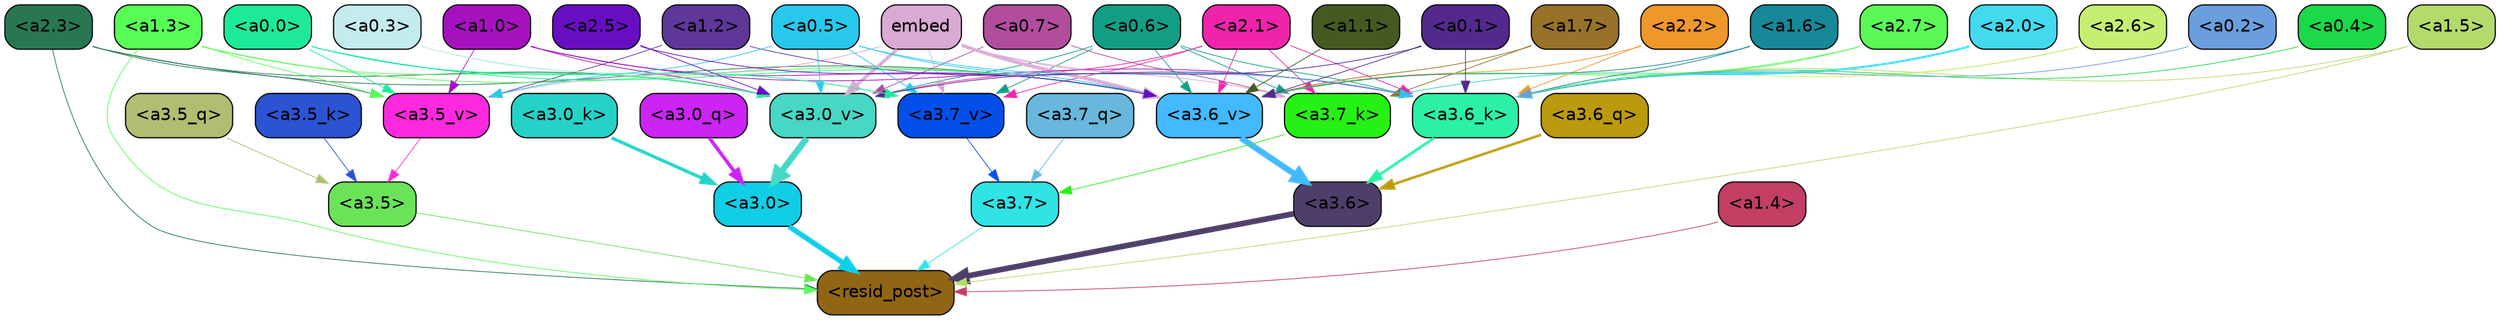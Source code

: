strict digraph "" {
	graph [bgcolor=transparent,
		layout=dot,
		overlap=false,
		splines=true
	];
	"<a3.7>"	[color=black,
		fillcolor="#30e4e6",
		fontname=Helvetica,
		shape=box,
		style="filled, rounded"];
	"<resid_post>"	[color=black,
		fillcolor="#906614",
		fontname=Helvetica,
		shape=box,
		style="filled, rounded"];
	"<a3.7>" -> "<resid_post>"	[color="#30e4e6",
		penwidth=0.6239100098609924];
	"<a3.6>"	[color=black,
		fillcolor="#4d3f69",
		fontname=Helvetica,
		shape=box,
		style="filled, rounded"];
	"<a3.6>" -> "<resid_post>"	[color="#4d3f69",
		penwidth=4.569062113761902];
	"<a3.5>"	[color=black,
		fillcolor="#6be358",
		fontname=Helvetica,
		shape=box,
		style="filled, rounded"];
	"<a3.5>" -> "<resid_post>"	[color="#6be358",
		penwidth=0.6];
	"<a3.0>"	[color=black,
		fillcolor="#10cee6",
		fontname=Helvetica,
		shape=box,
		style="filled, rounded"];
	"<a3.0>" -> "<resid_post>"	[color="#10cee6",
		penwidth=4.283544182777405];
	"<a2.3>"	[color=black,
		fillcolor="#287752",
		fontname=Helvetica,
		shape=box,
		style="filled, rounded"];
	"<a2.3>" -> "<resid_post>"	[color="#287752",
		penwidth=0.6];
	"<a3.6_v>"	[color=black,
		fillcolor="#43b9ff",
		fontname=Helvetica,
		shape=box,
		style="filled, rounded"];
	"<a2.3>" -> "<a3.6_v>"	[color="#287752",
		penwidth=0.6];
	"<a3.5_v>"	[color=black,
		fillcolor="#fe29de",
		fontname=Helvetica,
		shape=box,
		style="filled, rounded"];
	"<a2.3>" -> "<a3.5_v>"	[color="#287752",
		penwidth=0.6];
	"<a3.0_v>"	[color=black,
		fillcolor="#46d7c5",
		fontname=Helvetica,
		shape=box,
		style="filled, rounded"];
	"<a2.3>" -> "<a3.0_v>"	[color="#287752",
		penwidth=0.6];
	"<a1.5>"	[color=black,
		fillcolor="#b3db6b",
		fontname=Helvetica,
		shape=box,
		style="filled, rounded"];
	"<a1.5>" -> "<resid_post>"	[color="#b3db6b",
		penwidth=0.6];
	"<a3.6_k>"	[color=black,
		fillcolor="#2bf0a6",
		fontname=Helvetica,
		shape=box,
		style="filled, rounded"];
	"<a1.5>" -> "<a3.6_k>"	[color="#b3db6b",
		penwidth=0.6];
	"<a1.4>"	[color=black,
		fillcolor="#c33f64",
		fontname=Helvetica,
		shape=box,
		style="filled, rounded"];
	"<a1.4>" -> "<resid_post>"	[color="#c33f64",
		penwidth=0.6];
	"<a1.3>"	[color=black,
		fillcolor="#58fd56",
		fontname=Helvetica,
		shape=box,
		style="filled, rounded"];
	"<a1.3>" -> "<resid_post>"	[color="#58fd56",
		penwidth=0.6];
	"<a1.3>" -> "<a3.6_v>"	[color="#58fd56",
		penwidth=0.6];
	"<a1.3>" -> "<a3.5_v>"	[color="#58fd56",
		penwidth=0.6];
	"<a1.3>" -> "<a3.0_v>"	[color="#58fd56",
		penwidth=0.6];
	"<a3.7_q>"	[color=black,
		fillcolor="#67b8dc",
		fontname=Helvetica,
		shape=box,
		style="filled, rounded"];
	"<a3.7_q>" -> "<a3.7>"	[color="#67b8dc",
		penwidth=0.6];
	"<a3.6_q>"	[color=black,
		fillcolor="#bb9a0d",
		fontname=Helvetica,
		shape=box,
		style="filled, rounded"];
	"<a3.6_q>" -> "<a3.6>"	[color="#bb9a0d",
		penwidth=2.0344843566417694];
	"<a3.5_q>"	[color=black,
		fillcolor="#b1bd71",
		fontname=Helvetica,
		shape=box,
		style="filled, rounded"];
	"<a3.5_q>" -> "<a3.5>"	[color="#b1bd71",
		penwidth=0.6];
	"<a3.0_q>"	[color=black,
		fillcolor="#cb24f5",
		fontname=Helvetica,
		shape=box,
		style="filled, rounded"];
	"<a3.0_q>" -> "<a3.0>"	[color="#cb24f5",
		penwidth=2.863015294075012];
	"<a3.7_k>"	[color=black,
		fillcolor="#25f114",
		fontname=Helvetica,
		shape=box,
		style="filled, rounded"];
	"<a3.7_k>" -> "<a3.7>"	[color="#25f114",
		penwidth=0.6];
	"<a3.6_k>" -> "<a3.6>"	[color="#2bf0a6",
		penwidth=2.1770318150520325];
	"<a3.5_k>"	[color=black,
		fillcolor="#2b53d3",
		fontname=Helvetica,
		shape=box,
		style="filled, rounded"];
	"<a3.5_k>" -> "<a3.5>"	[color="#2b53d3",
		penwidth=0.6];
	"<a3.0_k>"	[color=black,
		fillcolor="#24d2c8",
		fontname=Helvetica,
		shape=box,
		style="filled, rounded"];
	"<a3.0_k>" -> "<a3.0>"	[color="#24d2c8",
		penwidth=2.6323853135108948];
	"<a3.7_v>"	[color=black,
		fillcolor="#034fea",
		fontname=Helvetica,
		shape=box,
		style="filled, rounded"];
	"<a3.7_v>" -> "<a3.7>"	[color="#034fea",
		penwidth=0.6];
	"<a3.6_v>" -> "<a3.6>"	[color="#43b9ff",
		penwidth=4.972373723983765];
	"<a3.5_v>" -> "<a3.5>"	[color="#fe29de",
		penwidth=0.6];
	"<a3.0_v>" -> "<a3.0>"	[color="#46d7c5",
		penwidth=5.1638524532318115];
	"<a2.6>"	[color=black,
		fillcolor="#c6ef71",
		fontname=Helvetica,
		shape=box,
		style="filled, rounded"];
	"<a2.6>" -> "<a3.7_k>"	[color="#c6ef71",
		penwidth=0.6];
	"<a2.6>" -> "<a3.6_k>"	[color="#c6ef71",
		penwidth=0.6];
	"<a2.1>"	[color=black,
		fillcolor="#f023ab",
		fontname=Helvetica,
		shape=box,
		style="filled, rounded"];
	"<a2.1>" -> "<a3.7_k>"	[color="#f023ab",
		penwidth=0.6];
	"<a2.1>" -> "<a3.6_k>"	[color="#f023ab",
		penwidth=0.6];
	"<a2.1>" -> "<a3.7_v>"	[color="#f023ab",
		penwidth=0.6];
	"<a2.1>" -> "<a3.6_v>"	[color="#f023ab",
		penwidth=0.6];
	"<a2.1>" -> "<a3.0_v>"	[color="#f023ab",
		penwidth=0.6];
	"<a2.0>"	[color=black,
		fillcolor="#41daef",
		fontname=Helvetica,
		shape=box,
		style="filled, rounded"];
	"<a2.0>" -> "<a3.7_k>"	[color="#41daef",
		penwidth=0.6];
	"<a2.0>" -> "<a3.6_k>"	[color="#41daef",
		penwidth=1.7047871947288513];
	"<a1.7>"	[color=black,
		fillcolor="#977228",
		fontname=Helvetica,
		shape=box,
		style="filled, rounded"];
	"<a1.7>" -> "<a3.7_k>"	[color="#977228",
		penwidth=0.6];
	"<a1.7>" -> "<a3.6_v>"	[color="#977228",
		penwidth=0.6];
	"<a0.7>"	[color=black,
		fillcolor="#b24d9e",
		fontname=Helvetica,
		shape=box,
		style="filled, rounded"];
	"<a0.7>" -> "<a3.7_k>"	[color="#b24d9e",
		penwidth=0.6];
	"<a0.7>" -> "<a3.0_v>"	[color="#b24d9e",
		penwidth=0.6];
	"<a0.6>"	[color=black,
		fillcolor="#129e84",
		fontname=Helvetica,
		shape=box,
		style="filled, rounded"];
	"<a0.6>" -> "<a3.7_k>"	[color="#129e84",
		penwidth=0.6];
	"<a0.6>" -> "<a3.6_k>"	[color="#129e84",
		penwidth=0.6];
	"<a0.6>" -> "<a3.7_v>"	[color="#129e84",
		penwidth=0.6];
	"<a0.6>" -> "<a3.6_v>"	[color="#129e84",
		penwidth=0.6];
	"<a0.6>" -> "<a3.0_v>"	[color="#129e84",
		penwidth=0.6];
	embed	[color=black,
		fillcolor="#d9aad3",
		fontname=Helvetica,
		shape=box,
		style="filled, rounded"];
	embed -> "<a3.7_k>"	[color="#d9aad3",
		penwidth=0.6];
	embed -> "<a3.6_k>"	[color="#d9aad3",
		penwidth=0.6];
	embed -> "<a3.7_v>"	[color="#d9aad3",
		penwidth=0.6];
	embed -> "<a3.6_v>"	[color="#d9aad3",
		penwidth=2.7369276881217957];
	embed -> "<a3.5_v>"	[color="#d9aad3",
		penwidth=0.6];
	embed -> "<a3.0_v>"	[color="#d9aad3",
		penwidth=2.5778204202651978];
	"<a2.7>"	[color=black,
		fillcolor="#5bf956",
		fontname=Helvetica,
		shape=box,
		style="filled, rounded"];
	"<a2.7>" -> "<a3.6_k>"	[color="#5bf956",
		penwidth=0.6];
	"<a2.7>" -> "<a3.6_v>"	[color="#5bf956",
		penwidth=0.6];
	"<a2.2>"	[color=black,
		fillcolor="#ee972b",
		fontname=Helvetica,
		shape=box,
		style="filled, rounded"];
	"<a2.2>" -> "<a3.6_k>"	[color="#ee972b",
		penwidth=0.6];
	"<a2.2>" -> "<a3.6_v>"	[color="#ee972b",
		penwidth=0.6];
	"<a1.6>"	[color=black,
		fillcolor="#168897",
		fontname=Helvetica,
		shape=box,
		style="filled, rounded"];
	"<a1.6>" -> "<a3.6_k>"	[color="#168897",
		penwidth=0.6];
	"<a1.6>" -> "<a3.6_v>"	[color="#168897",
		penwidth=0.6];
	"<a1.2>"	[color=black,
		fillcolor="#5e3799",
		fontname=Helvetica,
		shape=box,
		style="filled, rounded"];
	"<a1.2>" -> "<a3.6_k>"	[color="#5e3799",
		penwidth=0.6];
	"<a1.2>" -> "<a3.5_v>"	[color="#5e3799",
		penwidth=0.6];
	"<a1.0>"	[color=black,
		fillcolor="#a611be",
		fontname=Helvetica,
		shape=box,
		style="filled, rounded"];
	"<a1.0>" -> "<a3.6_k>"	[color="#a611be",
		penwidth=0.6];
	"<a1.0>" -> "<a3.6_v>"	[color="#a611be",
		penwidth=0.6];
	"<a1.0>" -> "<a3.5_v>"	[color="#a611be",
		penwidth=0.6];
	"<a1.0>" -> "<a3.0_v>"	[color="#a611be",
		penwidth=0.6];
	"<a0.5>"	[color=black,
		fillcolor="#28c8ed",
		fontname=Helvetica,
		shape=box,
		style="filled, rounded"];
	"<a0.5>" -> "<a3.6_k>"	[color="#28c8ed",
		penwidth=0.6];
	"<a0.5>" -> "<a3.7_v>"	[color="#28c8ed",
		penwidth=0.6];
	"<a0.5>" -> "<a3.6_v>"	[color="#28c8ed",
		penwidth=0.6];
	"<a0.5>" -> "<a3.5_v>"	[color="#28c8ed",
		penwidth=0.6];
	"<a0.5>" -> "<a3.0_v>"	[color="#28c8ed",
		penwidth=0.6];
	"<a0.4>"	[color=black,
		fillcolor="#1bd949",
		fontname=Helvetica,
		shape=box,
		style="filled, rounded"];
	"<a0.4>" -> "<a3.6_k>"	[color="#1bd949",
		penwidth=0.6];
	"<a0.2>"	[color=black,
		fillcolor="#6a9ede",
		fontname=Helvetica,
		shape=box,
		style="filled, rounded"];
	"<a0.2>" -> "<a3.6_k>"	[color="#6a9ede",
		penwidth=0.6];
	"<a0.1>"	[color=black,
		fillcolor="#53298e",
		fontname=Helvetica,
		shape=box,
		style="filled, rounded"];
	"<a0.1>" -> "<a3.6_k>"	[color="#53298e",
		penwidth=0.6];
	"<a0.1>" -> "<a3.6_v>"	[color="#53298e",
		penwidth=0.6];
	"<a0.1>" -> "<a3.0_v>"	[color="#53298e",
		penwidth=0.6];
	"<a0.3>"	[color=black,
		fillcolor="#c3ecee",
		fontname=Helvetica,
		shape=box,
		style="filled, rounded"];
	"<a0.3>" -> "<a3.7_v>"	[color="#c3ecee",
		penwidth=0.6];
	"<a0.3>" -> "<a3.0_v>"	[color="#c3ecee",
		penwidth=0.6];
	"<a0.0>"	[color=black,
		fillcolor="#1dea98",
		fontname=Helvetica,
		shape=box,
		style="filled, rounded"];
	"<a0.0>" -> "<a3.7_v>"	[color="#1dea98",
		penwidth=0.6];
	"<a0.0>" -> "<a3.6_v>"	[color="#1dea98",
		penwidth=0.6];
	"<a0.0>" -> "<a3.5_v>"	[color="#1dea98",
		penwidth=0.6];
	"<a0.0>" -> "<a3.0_v>"	[color="#1dea98",
		penwidth=0.6];
	"<a2.5>"	[color=black,
		fillcolor="#670ec3",
		fontname=Helvetica,
		shape=box,
		style="filled, rounded"];
	"<a2.5>" -> "<a3.6_v>"	[color="#670ec3",
		penwidth=0.6];
	"<a2.5>" -> "<a3.0_v>"	[color="#670ec3",
		penwidth=0.6];
	"<a1.1>"	[color=black,
		fillcolor="#455a21",
		fontname=Helvetica,
		shape=box,
		style="filled, rounded"];
	"<a1.1>" -> "<a3.6_v>"	[color="#455a21",
		penwidth=0.6];
}
